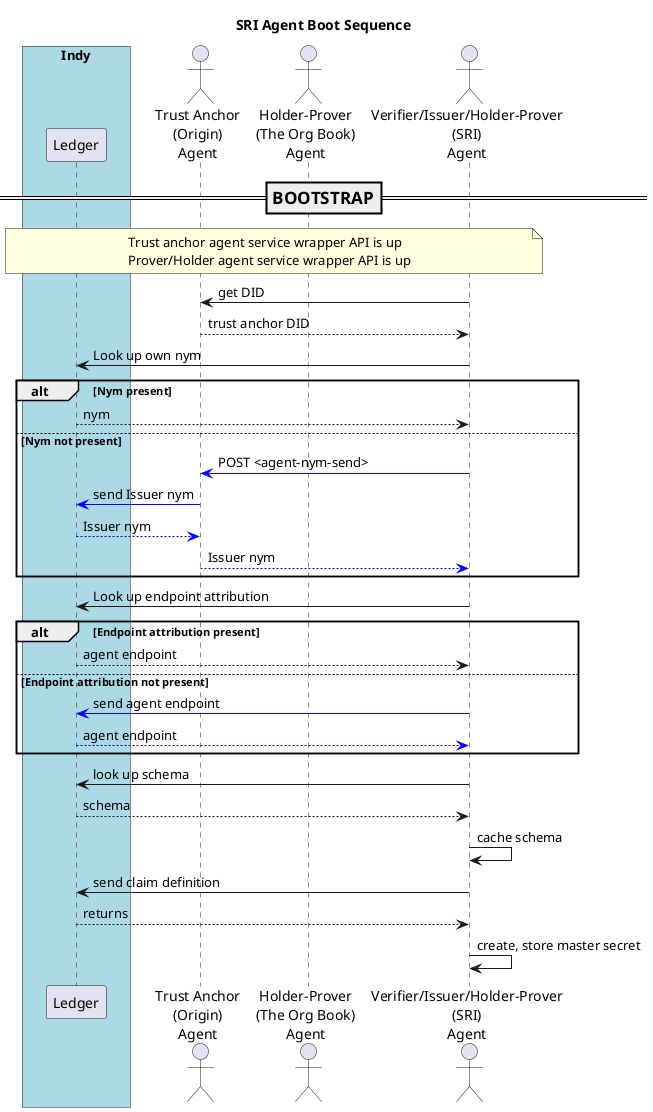@startuml
/'
Copyright 2017 Government of Canada - Public Services and Procurement Canada - buyandsell.gc.ca

Licensed under the Apache License, Version 2.0 (the "License");
you may not use this file except in compliance with the License.
You may obtain a copy of the License at

http://www.apache.org/licenses/LICENSE-2.0

Unless required by applicable law or agreed to in writing, software
distributed under the License is distributed on an "AS IS" BASIS,
WITHOUT WARRANTIES OR CONDITIONS OF ANY KIND, either express or implied.
See the License for the specific language governing permissions and
limitations under the License.
'/

skinparam ParticipantPadding 20
skinparam BaloxPadding 20

title SRI Agent Boot Sequence


box "Indy" #LightBlue
    participant "Ledger" as ledger
endbox
actor "Trust Anchor\n(Origin)\nAgent" as tag
actor "Holder-Prover\n(The Org Book)\nAgent" as obag
actor "Verifier/Issuer/Holder-Prover\n(SRI)\nAgent" as sag

=== BOOTSTRAP ==
note over ledger, sag
Trust anchor agent service wrapper API is up
Prover/Holder agent service wrapper API is up
endnote

sag -> tag: get DID
tag --> sag: trust anchor DID

sag -> ledger: Look up own nym
alt Nym present
    ledger --> sag: nym
else Nym not present
    sag -[#blue]> tag: POST <agent-nym-send>
    tag -[#blue]> ledger: send Issuer nym
    ledger --[#blue]> tag: Issuer nym
    tag --[#blue]> sag: Issuer nym
end

sag -> ledger: Look up endpoint attribution
alt Endpoint attribution present
    ledger --> sag: agent endpoint
else Endpoint attribution not present
    sag -[#blue]> ledger: send agent endpoint
    ledger --[#blue]> sag: agent endpoint
end

sag -> ledger: look up schema
ledger --> sag: schema
sag -> sag: cache schema

sag -> ledger: send claim definition
ledger --> sag: returns

sag -> sag: create, store master secret

@enduml
